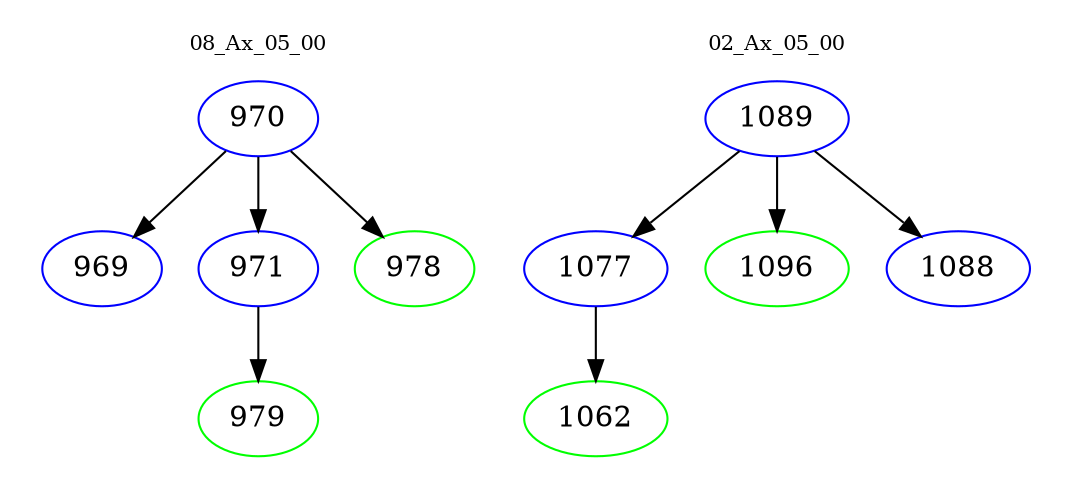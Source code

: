 digraph{
subgraph cluster_0 {
color = white
label = "08_Ax_05_00";
fontsize=10;
T0_970 [label="970", color="blue"]
T0_970 -> T0_969 [color="black"]
T0_969 [label="969", color="blue"]
T0_970 -> T0_971 [color="black"]
T0_971 [label="971", color="blue"]
T0_971 -> T0_979 [color="black"]
T0_979 [label="979", color="green"]
T0_970 -> T0_978 [color="black"]
T0_978 [label="978", color="green"]
}
subgraph cluster_1 {
color = white
label = "02_Ax_05_00";
fontsize=10;
T1_1089 [label="1089", color="blue"]
T1_1089 -> T1_1077 [color="black"]
T1_1077 [label="1077", color="blue"]
T1_1077 -> T1_1062 [color="black"]
T1_1062 [label="1062", color="green"]
T1_1089 -> T1_1096 [color="black"]
T1_1096 [label="1096", color="green"]
T1_1089 -> T1_1088 [color="black"]
T1_1088 [label="1088", color="blue"]
}
}
